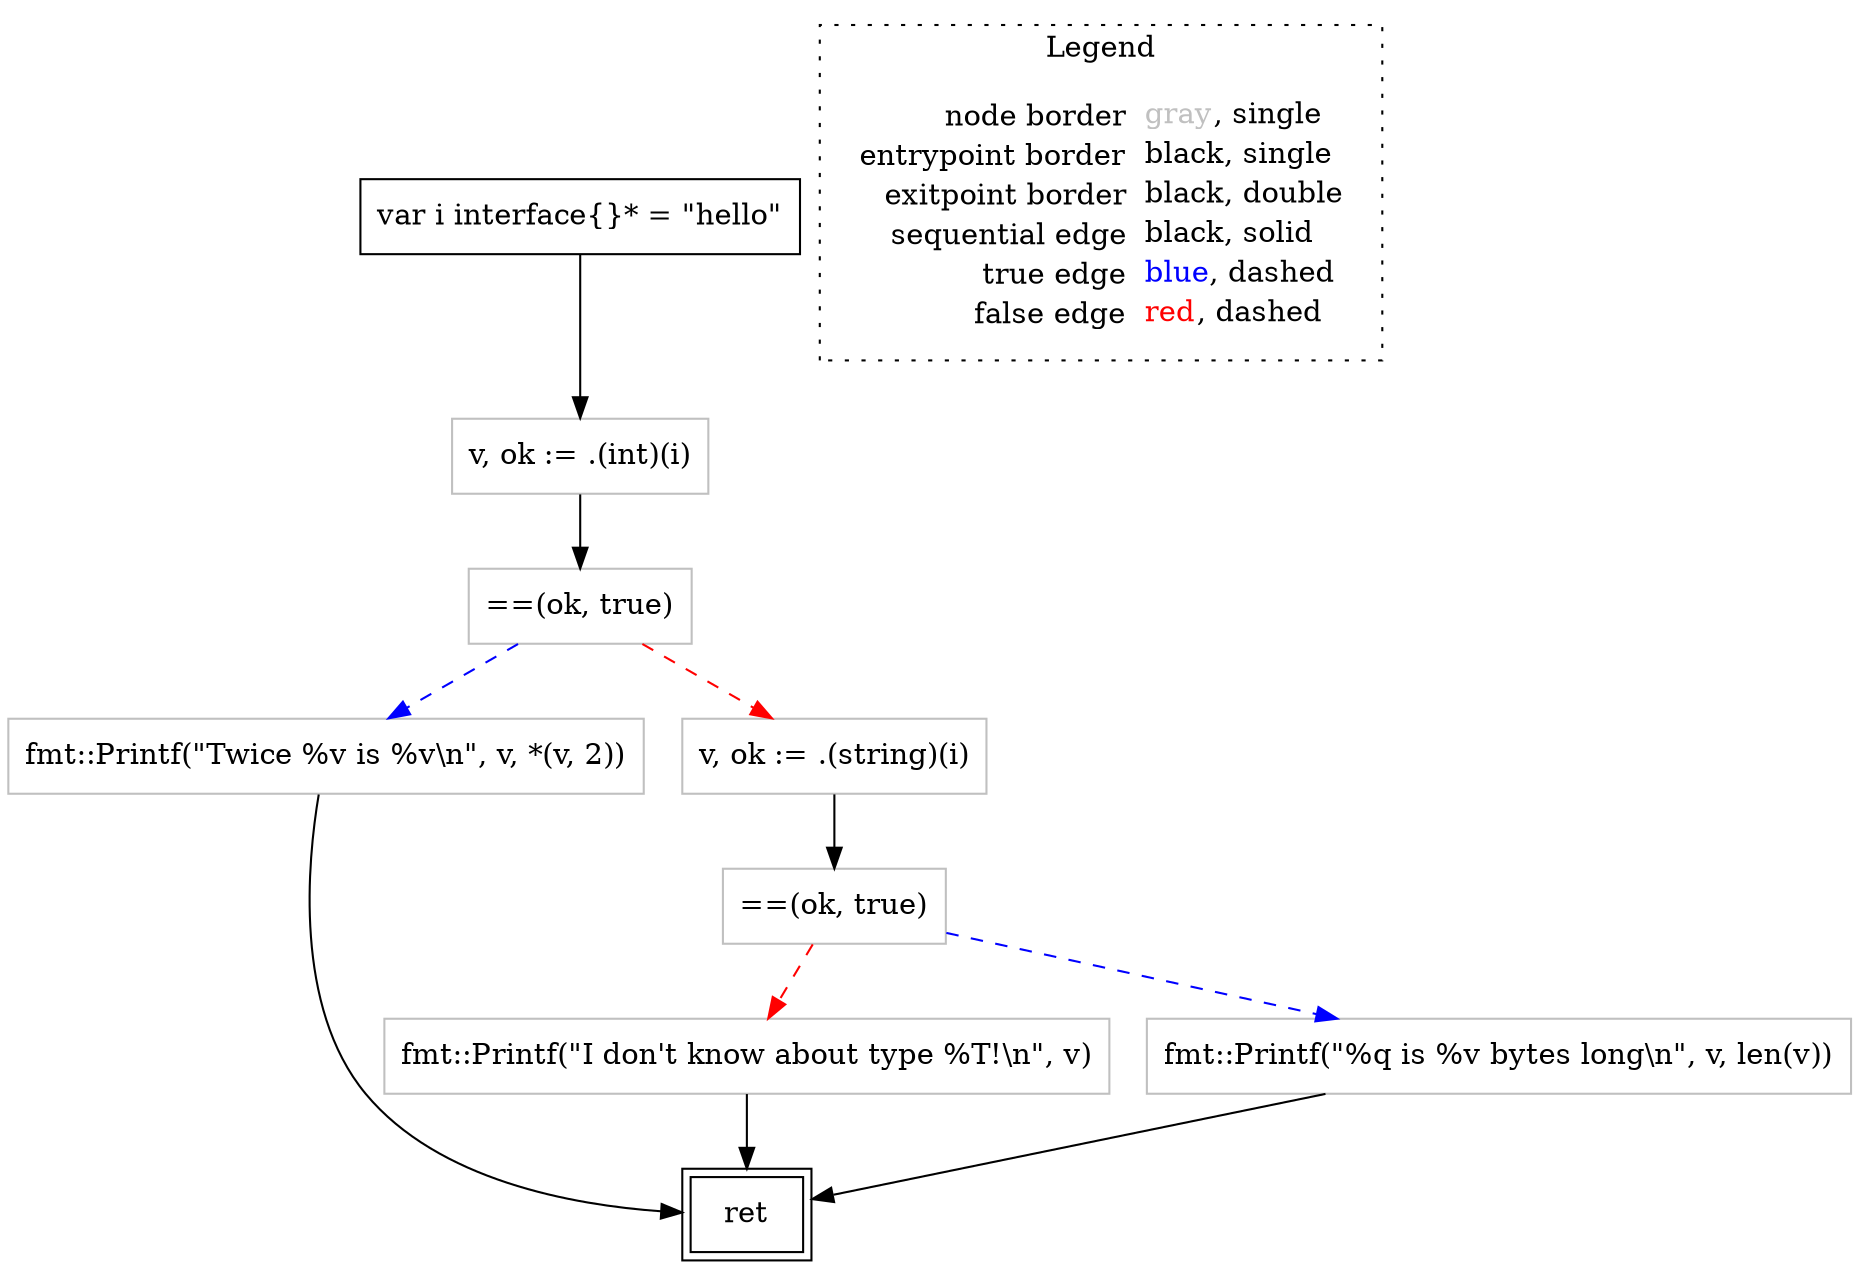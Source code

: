 digraph {
	"node0" [shape="rect",color="black",label=<var i interface{}* = &quot;hello&quot;>];
	"node1" [shape="rect",color="gray",label=<fmt::Printf(&quot;I don't know about type %T!\\n&quot;, v)>];
	"node2" [shape="rect",color="gray",label=<fmt::Printf(&quot;%q is %v bytes long\\n&quot;, v, len(v))>];
	"node3" [shape="rect",color="gray",label=<fmt::Printf(&quot;Twice %v is %v\\n&quot;, v, *(v, 2))>];
	"node4" [shape="rect",color="gray",label=<==(ok, true)>];
	"node5" [shape="rect",color="black",peripheries="2",label=<ret>];
	"node6" [shape="rect",color="gray",label=<v, ok := .(int)(i)>];
	"node7" [shape="rect",color="gray",label=<==(ok, true)>];
	"node8" [shape="rect",color="gray",label=<v, ok := .(string)(i)>];
	"node1" -> "node5" [color="black"];
	"node2" -> "node5" [color="black"];
	"node0" -> "node6" [color="black"];
	"node3" -> "node5" [color="black"];
	"node4" -> "node3" [color="blue",style="dashed"];
	"node4" -> "node8" [color="red",style="dashed"];
	"node6" -> "node4" [color="black"];
	"node7" -> "node1" [color="red",style="dashed"];
	"node7" -> "node2" [color="blue",style="dashed"];
	"node8" -> "node7" [color="black"];
subgraph cluster_legend {
	label="Legend";
	style=dotted;
	node [shape=plaintext];
	"legend" [label=<<table border="0" cellpadding="2" cellspacing="0" cellborder="0"><tr><td align="right">node border&nbsp;</td><td align="left"><font color="gray">gray</font>, single</td></tr><tr><td align="right">entrypoint border&nbsp;</td><td align="left"><font color="black">black</font>, single</td></tr><tr><td align="right">exitpoint border&nbsp;</td><td align="left"><font color="black">black</font>, double</td></tr><tr><td align="right">sequential edge&nbsp;</td><td align="left"><font color="black">black</font>, solid</td></tr><tr><td align="right">true edge&nbsp;</td><td align="left"><font color="blue">blue</font>, dashed</td></tr><tr><td align="right">false edge&nbsp;</td><td align="left"><font color="red">red</font>, dashed</td></tr></table>>];
}

}
